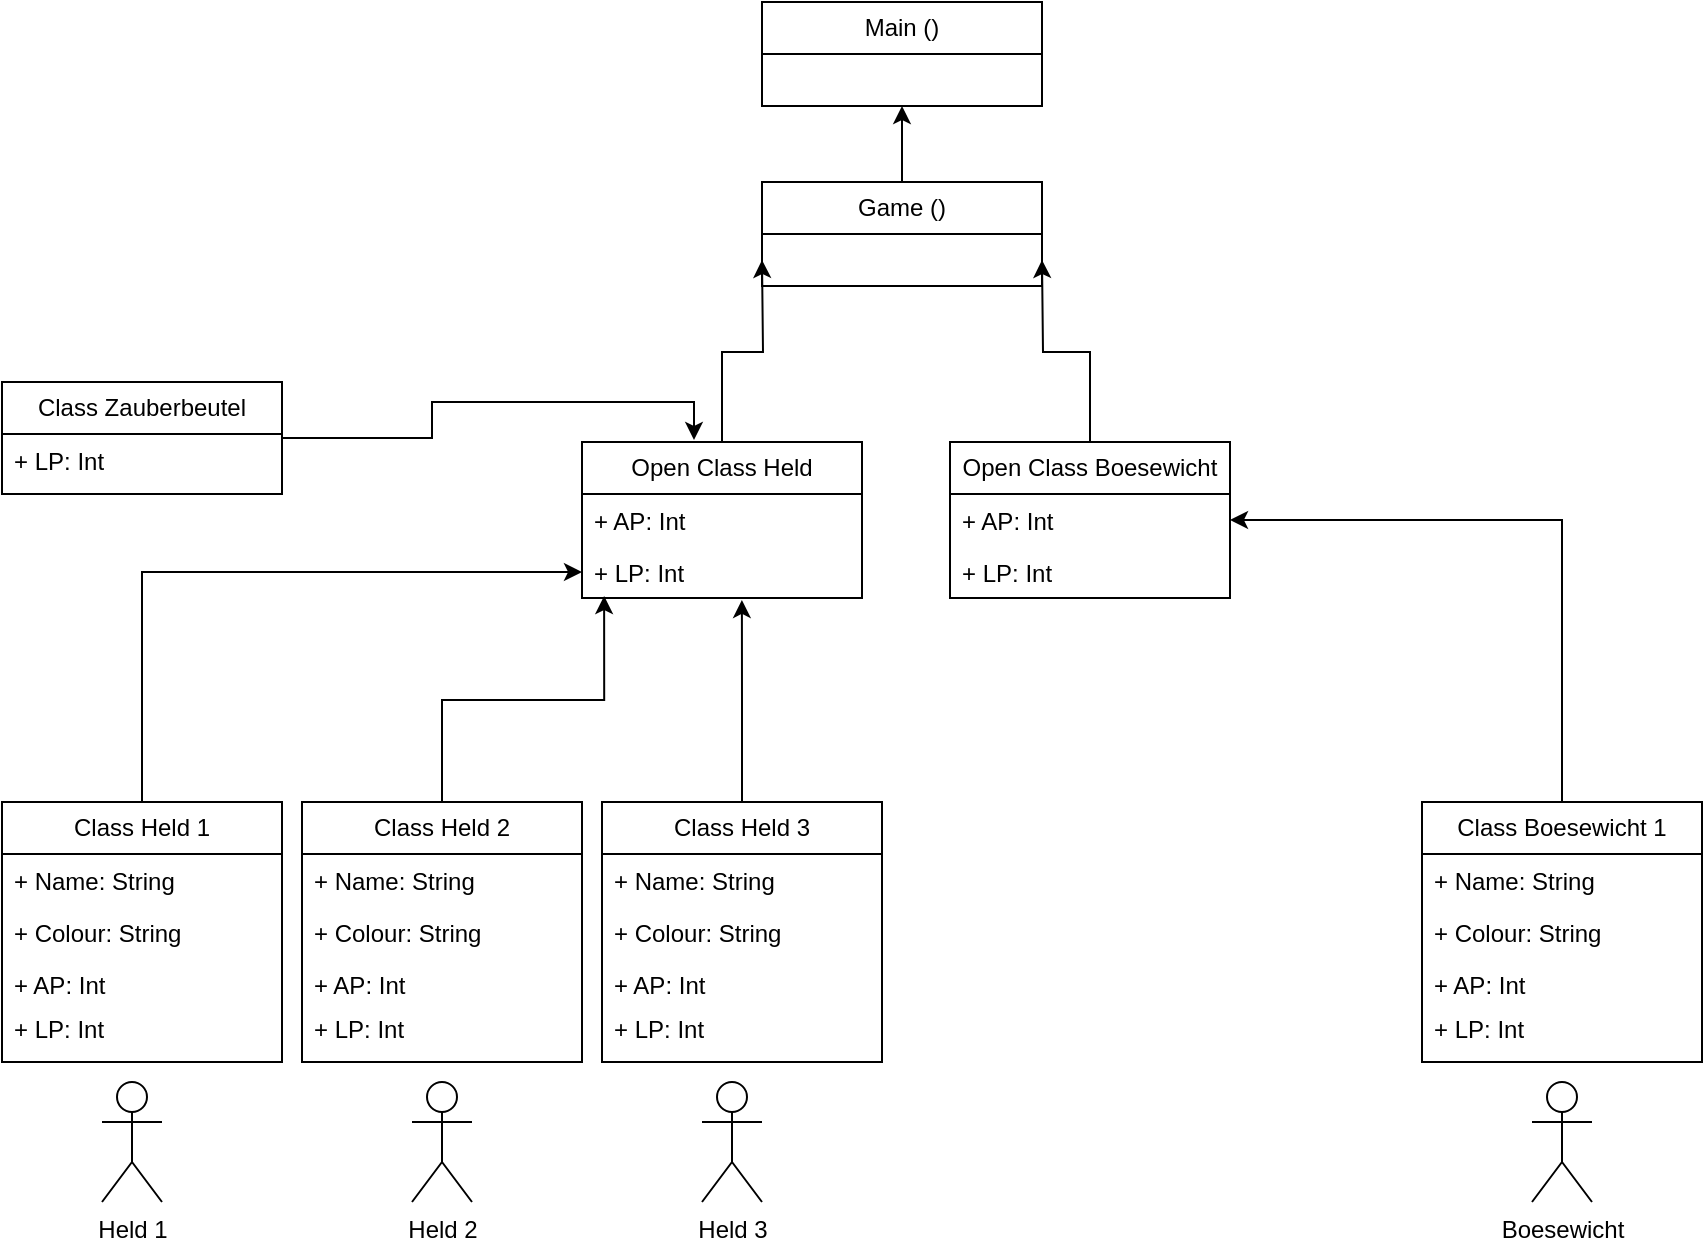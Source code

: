<mxfile version="22.1.18" type="github">
  <diagram name="Seite-1" id="hi-mozhEFsfdNRb4snX-">
    <mxGraphModel dx="2261" dy="1948" grid="1" gridSize="10" guides="1" tooltips="1" connect="1" arrows="1" fold="1" page="1" pageScale="1" pageWidth="827" pageHeight="1169" math="0" shadow="0">
      <root>
        <mxCell id="0" />
        <mxCell id="1" parent="0" />
        <mxCell id="3TbcZ71FcRZCBw5tia4B-2" style="edgeStyle=orthogonalEdgeStyle;rounded=0;orthogonalLoop=1;jettySize=auto;html=1;entryX=0.5;entryY=1;entryDx=0;entryDy=0;" edge="1" parent="1" source="Nl9forcwsKL9aqJHK37t-1" target="3TbcZ71FcRZCBw5tia4B-1">
          <mxGeometry relative="1" as="geometry" />
        </mxCell>
        <mxCell id="Nl9forcwsKL9aqJHK37t-1" value="Game ()" style="swimlane;fontStyle=0;childLayout=stackLayout;horizontal=1;startSize=26;fillColor=none;horizontalStack=0;resizeParent=1;resizeParentMax=0;resizeLast=0;collapsible=1;marginBottom=0;whiteSpace=wrap;html=1;" parent="1" vertex="1">
          <mxGeometry x="320" y="40" width="140" height="52" as="geometry" />
        </mxCell>
        <mxCell id="Nl9forcwsKL9aqJHK37t-45" style="edgeStyle=orthogonalEdgeStyle;rounded=0;orthogonalLoop=1;jettySize=auto;html=1;" parent="1" source="Nl9forcwsKL9aqJHK37t-5" edge="1">
          <mxGeometry relative="1" as="geometry">
            <mxPoint x="320" y="79" as="targetPoint" />
          </mxGeometry>
        </mxCell>
        <mxCell id="Nl9forcwsKL9aqJHK37t-5" value="Open Class Held" style="swimlane;fontStyle=0;childLayout=stackLayout;horizontal=1;startSize=26;fillColor=none;horizontalStack=0;resizeParent=1;resizeParentMax=0;resizeLast=0;collapsible=1;marginBottom=0;whiteSpace=wrap;html=1;" parent="1" vertex="1">
          <mxGeometry x="230" y="170" width="140" height="78" as="geometry" />
        </mxCell>
        <mxCell id="Nl9forcwsKL9aqJHK37t-6" value="+ AP: Int" style="text;strokeColor=none;fillColor=none;align=left;verticalAlign=top;spacingLeft=4;spacingRight=4;overflow=hidden;rotatable=0;points=[[0,0.5],[1,0.5]];portConstraint=eastwest;whiteSpace=wrap;html=1;" parent="Nl9forcwsKL9aqJHK37t-5" vertex="1">
          <mxGeometry y="26" width="140" height="26" as="geometry" />
        </mxCell>
        <mxCell id="Nl9forcwsKL9aqJHK37t-7" value="+ LP: Int" style="text;strokeColor=none;fillColor=none;align=left;verticalAlign=top;spacingLeft=4;spacingRight=4;overflow=hidden;rotatable=0;points=[[0,0.5],[1,0.5]];portConstraint=eastwest;whiteSpace=wrap;html=1;" parent="Nl9forcwsKL9aqJHK37t-5" vertex="1">
          <mxGeometry y="52" width="140" height="26" as="geometry" />
        </mxCell>
        <mxCell id="Nl9forcwsKL9aqJHK37t-46" style="edgeStyle=orthogonalEdgeStyle;rounded=0;orthogonalLoop=1;jettySize=auto;html=1;entryX=1;entryY=0.5;entryDx=0;entryDy=0;" parent="1" source="Nl9forcwsKL9aqJHK37t-9" edge="1">
          <mxGeometry relative="1" as="geometry">
            <mxPoint x="460" y="79" as="targetPoint" />
          </mxGeometry>
        </mxCell>
        <mxCell id="Nl9forcwsKL9aqJHK37t-9" value="Open Class Boesewicht" style="swimlane;fontStyle=0;childLayout=stackLayout;horizontal=1;startSize=26;fillColor=none;horizontalStack=0;resizeParent=1;resizeParentMax=0;resizeLast=0;collapsible=1;marginBottom=0;whiteSpace=wrap;html=1;" parent="1" vertex="1">
          <mxGeometry x="414" y="170" width="140" height="78" as="geometry" />
        </mxCell>
        <mxCell id="Nl9forcwsKL9aqJHK37t-10" value="+ AP: Int" style="text;strokeColor=none;fillColor=none;align=left;verticalAlign=top;spacingLeft=4;spacingRight=4;overflow=hidden;rotatable=0;points=[[0,0.5],[1,0.5]];portConstraint=eastwest;whiteSpace=wrap;html=1;" parent="Nl9forcwsKL9aqJHK37t-9" vertex="1">
          <mxGeometry y="26" width="140" height="26" as="geometry" />
        </mxCell>
        <mxCell id="Nl9forcwsKL9aqJHK37t-11" value="+ LP: Int" style="text;strokeColor=none;fillColor=none;align=left;verticalAlign=top;spacingLeft=4;spacingRight=4;overflow=hidden;rotatable=0;points=[[0,0.5],[1,0.5]];portConstraint=eastwest;whiteSpace=wrap;html=1;" parent="Nl9forcwsKL9aqJHK37t-9" vertex="1">
          <mxGeometry y="52" width="140" height="26" as="geometry" />
        </mxCell>
        <mxCell id="Nl9forcwsKL9aqJHK37t-40" style="edgeStyle=orthogonalEdgeStyle;rounded=0;orthogonalLoop=1;jettySize=auto;html=1;entryX=1;entryY=0.5;entryDx=0;entryDy=0;" parent="1" source="Nl9forcwsKL9aqJHK37t-15" target="Nl9forcwsKL9aqJHK37t-10" edge="1">
          <mxGeometry relative="1" as="geometry" />
        </mxCell>
        <mxCell id="Nl9forcwsKL9aqJHK37t-15" value="Class Boesewicht 1" style="swimlane;fontStyle=0;childLayout=stackLayout;horizontal=1;startSize=26;fillColor=none;horizontalStack=0;resizeParent=1;resizeParentMax=0;resizeLast=0;collapsible=1;marginBottom=0;whiteSpace=wrap;html=1;" parent="1" vertex="1">
          <mxGeometry x="650" y="350" width="140" height="130" as="geometry" />
        </mxCell>
        <mxCell id="Nl9forcwsKL9aqJHK37t-16" value="+ Name: String" style="text;strokeColor=none;fillColor=none;align=left;verticalAlign=top;spacingLeft=4;spacingRight=4;overflow=hidden;rotatable=0;points=[[0,0.5],[1,0.5]];portConstraint=eastwest;whiteSpace=wrap;html=1;" parent="Nl9forcwsKL9aqJHK37t-15" vertex="1">
          <mxGeometry y="26" width="140" height="26" as="geometry" />
        </mxCell>
        <mxCell id="Nl9forcwsKL9aqJHK37t-17" value="+ Colour: String" style="text;strokeColor=none;fillColor=none;align=left;verticalAlign=top;spacingLeft=4;spacingRight=4;overflow=hidden;rotatable=0;points=[[0,0.5],[1,0.5]];portConstraint=eastwest;whiteSpace=wrap;html=1;" parent="Nl9forcwsKL9aqJHK37t-15" vertex="1">
          <mxGeometry y="52" width="140" height="26" as="geometry" />
        </mxCell>
        <mxCell id="Nl9forcwsKL9aqJHK37t-18" value="+ AP: Int" style="text;strokeColor=none;fillColor=none;align=left;verticalAlign=top;spacingLeft=4;spacingRight=4;overflow=hidden;rotatable=0;points=[[0,0.5],[1,0.5]];portConstraint=eastwest;whiteSpace=wrap;html=1;" parent="Nl9forcwsKL9aqJHK37t-15" vertex="1">
          <mxGeometry y="78" width="140" height="22" as="geometry" />
        </mxCell>
        <mxCell id="Nl9forcwsKL9aqJHK37t-19" value="+ LP: Int" style="text;strokeColor=none;fillColor=none;align=left;verticalAlign=top;spacingLeft=4;spacingRight=4;overflow=hidden;rotatable=0;points=[[0,0.5],[1,0.5]];portConstraint=eastwest;whiteSpace=wrap;html=1;" parent="Nl9forcwsKL9aqJHK37t-15" vertex="1">
          <mxGeometry y="100" width="140" height="30" as="geometry" />
        </mxCell>
        <mxCell id="Nl9forcwsKL9aqJHK37t-43" style="edgeStyle=orthogonalEdgeStyle;rounded=0;orthogonalLoop=1;jettySize=auto;html=1;entryX=0;entryY=0.5;entryDx=0;entryDy=0;" parent="1" source="Nl9forcwsKL9aqJHK37t-20" target="Nl9forcwsKL9aqJHK37t-7" edge="1">
          <mxGeometry relative="1" as="geometry" />
        </mxCell>
        <mxCell id="Nl9forcwsKL9aqJHK37t-20" value="Class Held 1" style="swimlane;fontStyle=0;childLayout=stackLayout;horizontal=1;startSize=26;fillColor=none;horizontalStack=0;resizeParent=1;resizeParentMax=0;resizeLast=0;collapsible=1;marginBottom=0;whiteSpace=wrap;html=1;" parent="1" vertex="1">
          <mxGeometry x="-60" y="350" width="140" height="130" as="geometry" />
        </mxCell>
        <mxCell id="Nl9forcwsKL9aqJHK37t-21" value="+ Name: String" style="text;strokeColor=none;fillColor=none;align=left;verticalAlign=top;spacingLeft=4;spacingRight=4;overflow=hidden;rotatable=0;points=[[0,0.5],[1,0.5]];portConstraint=eastwest;whiteSpace=wrap;html=1;" parent="Nl9forcwsKL9aqJHK37t-20" vertex="1">
          <mxGeometry y="26" width="140" height="26" as="geometry" />
        </mxCell>
        <mxCell id="Nl9forcwsKL9aqJHK37t-22" value="+ Colour: String" style="text;strokeColor=none;fillColor=none;align=left;verticalAlign=top;spacingLeft=4;spacingRight=4;overflow=hidden;rotatable=0;points=[[0,0.5],[1,0.5]];portConstraint=eastwest;whiteSpace=wrap;html=1;" parent="Nl9forcwsKL9aqJHK37t-20" vertex="1">
          <mxGeometry y="52" width="140" height="26" as="geometry" />
        </mxCell>
        <mxCell id="Nl9forcwsKL9aqJHK37t-23" value="+ AP: Int" style="text;strokeColor=none;fillColor=none;align=left;verticalAlign=top;spacingLeft=4;spacingRight=4;overflow=hidden;rotatable=0;points=[[0,0.5],[1,0.5]];portConstraint=eastwest;whiteSpace=wrap;html=1;" parent="Nl9forcwsKL9aqJHK37t-20" vertex="1">
          <mxGeometry y="78" width="140" height="22" as="geometry" />
        </mxCell>
        <mxCell id="Nl9forcwsKL9aqJHK37t-24" value="+ LP: Int" style="text;strokeColor=none;fillColor=none;align=left;verticalAlign=top;spacingLeft=4;spacingRight=4;overflow=hidden;rotatable=0;points=[[0,0.5],[1,0.5]];portConstraint=eastwest;whiteSpace=wrap;html=1;" parent="Nl9forcwsKL9aqJHK37t-20" vertex="1">
          <mxGeometry y="100" width="140" height="30" as="geometry" />
        </mxCell>
        <mxCell id="Nl9forcwsKL9aqJHK37t-25" value="Class Held 2" style="swimlane;fontStyle=0;childLayout=stackLayout;horizontal=1;startSize=26;fillColor=none;horizontalStack=0;resizeParent=1;resizeParentMax=0;resizeLast=0;collapsible=1;marginBottom=0;whiteSpace=wrap;html=1;" parent="1" vertex="1">
          <mxGeometry x="90" y="350" width="140" height="130" as="geometry" />
        </mxCell>
        <mxCell id="Nl9forcwsKL9aqJHK37t-26" value="+ Name: String" style="text;strokeColor=none;fillColor=none;align=left;verticalAlign=top;spacingLeft=4;spacingRight=4;overflow=hidden;rotatable=0;points=[[0,0.5],[1,0.5]];portConstraint=eastwest;whiteSpace=wrap;html=1;" parent="Nl9forcwsKL9aqJHK37t-25" vertex="1">
          <mxGeometry y="26" width="140" height="26" as="geometry" />
        </mxCell>
        <mxCell id="Nl9forcwsKL9aqJHK37t-27" value="+ Colour: String" style="text;strokeColor=none;fillColor=none;align=left;verticalAlign=top;spacingLeft=4;spacingRight=4;overflow=hidden;rotatable=0;points=[[0,0.5],[1,0.5]];portConstraint=eastwest;whiteSpace=wrap;html=1;" parent="Nl9forcwsKL9aqJHK37t-25" vertex="1">
          <mxGeometry y="52" width="140" height="26" as="geometry" />
        </mxCell>
        <mxCell id="Nl9forcwsKL9aqJHK37t-28" value="+ AP: Int" style="text;strokeColor=none;fillColor=none;align=left;verticalAlign=top;spacingLeft=4;spacingRight=4;overflow=hidden;rotatable=0;points=[[0,0.5],[1,0.5]];portConstraint=eastwest;whiteSpace=wrap;html=1;" parent="Nl9forcwsKL9aqJHK37t-25" vertex="1">
          <mxGeometry y="78" width="140" height="22" as="geometry" />
        </mxCell>
        <mxCell id="Nl9forcwsKL9aqJHK37t-29" value="+ LP: Int" style="text;strokeColor=none;fillColor=none;align=left;verticalAlign=top;spacingLeft=4;spacingRight=4;overflow=hidden;rotatable=0;points=[[0,0.5],[1,0.5]];portConstraint=eastwest;whiteSpace=wrap;html=1;" parent="Nl9forcwsKL9aqJHK37t-25" vertex="1">
          <mxGeometry y="100" width="140" height="30" as="geometry" />
        </mxCell>
        <mxCell id="Nl9forcwsKL9aqJHK37t-30" value="Class Held 3" style="swimlane;fontStyle=0;childLayout=stackLayout;horizontal=1;startSize=26;fillColor=none;horizontalStack=0;resizeParent=1;resizeParentMax=0;resizeLast=0;collapsible=1;marginBottom=0;whiteSpace=wrap;html=1;" parent="1" vertex="1">
          <mxGeometry x="240" y="350" width="140" height="130" as="geometry" />
        </mxCell>
        <mxCell id="Nl9forcwsKL9aqJHK37t-31" value="+ Name: String" style="text;strokeColor=none;fillColor=none;align=left;verticalAlign=top;spacingLeft=4;spacingRight=4;overflow=hidden;rotatable=0;points=[[0,0.5],[1,0.5]];portConstraint=eastwest;whiteSpace=wrap;html=1;" parent="Nl9forcwsKL9aqJHK37t-30" vertex="1">
          <mxGeometry y="26" width="140" height="26" as="geometry" />
        </mxCell>
        <mxCell id="Nl9forcwsKL9aqJHK37t-32" value="+ Colour: String" style="text;strokeColor=none;fillColor=none;align=left;verticalAlign=top;spacingLeft=4;spacingRight=4;overflow=hidden;rotatable=0;points=[[0,0.5],[1,0.5]];portConstraint=eastwest;whiteSpace=wrap;html=1;" parent="Nl9forcwsKL9aqJHK37t-30" vertex="1">
          <mxGeometry y="52" width="140" height="26" as="geometry" />
        </mxCell>
        <mxCell id="Nl9forcwsKL9aqJHK37t-33" value="+ AP: Int" style="text;strokeColor=none;fillColor=none;align=left;verticalAlign=top;spacingLeft=4;spacingRight=4;overflow=hidden;rotatable=0;points=[[0,0.5],[1,0.5]];portConstraint=eastwest;whiteSpace=wrap;html=1;" parent="Nl9forcwsKL9aqJHK37t-30" vertex="1">
          <mxGeometry y="78" width="140" height="22" as="geometry" />
        </mxCell>
        <mxCell id="Nl9forcwsKL9aqJHK37t-34" value="+ LP: Int" style="text;strokeColor=none;fillColor=none;align=left;verticalAlign=top;spacingLeft=4;spacingRight=4;overflow=hidden;rotatable=0;points=[[0,0.5],[1,0.5]];portConstraint=eastwest;whiteSpace=wrap;html=1;" parent="Nl9forcwsKL9aqJHK37t-30" vertex="1">
          <mxGeometry y="100" width="140" height="30" as="geometry" />
        </mxCell>
        <mxCell id="Nl9forcwsKL9aqJHK37t-35" value="Class Zauberbeutel" style="swimlane;fontStyle=0;childLayout=stackLayout;horizontal=1;startSize=26;fillColor=none;horizontalStack=0;resizeParent=1;resizeParentMax=0;resizeLast=0;collapsible=1;marginBottom=0;whiteSpace=wrap;html=1;" parent="1" vertex="1">
          <mxGeometry x="-60" y="140" width="140" height="56" as="geometry" />
        </mxCell>
        <mxCell id="Nl9forcwsKL9aqJHK37t-39" value="+ LP: Int" style="text;strokeColor=none;fillColor=none;align=left;verticalAlign=top;spacingLeft=4;spacingRight=4;overflow=hidden;rotatable=0;points=[[0,0.5],[1,0.5]];portConstraint=eastwest;whiteSpace=wrap;html=1;" parent="Nl9forcwsKL9aqJHK37t-35" vertex="1">
          <mxGeometry y="26" width="140" height="30" as="geometry" />
        </mxCell>
        <mxCell id="Nl9forcwsKL9aqJHK37t-41" style="edgeStyle=orthogonalEdgeStyle;rounded=0;orthogonalLoop=1;jettySize=auto;html=1;entryX=0.571;entryY=1.038;entryDx=0;entryDy=0;entryPerimeter=0;" parent="1" source="Nl9forcwsKL9aqJHK37t-30" target="Nl9forcwsKL9aqJHK37t-7" edge="1">
          <mxGeometry relative="1" as="geometry" />
        </mxCell>
        <mxCell id="Nl9forcwsKL9aqJHK37t-44" style="edgeStyle=orthogonalEdgeStyle;rounded=0;orthogonalLoop=1;jettySize=auto;html=1;entryX=0.4;entryY=-0.013;entryDx=0;entryDy=0;entryPerimeter=0;" parent="1" source="Nl9forcwsKL9aqJHK37t-35" target="Nl9forcwsKL9aqJHK37t-5" edge="1">
          <mxGeometry relative="1" as="geometry" />
        </mxCell>
        <mxCell id="Nl9forcwsKL9aqJHK37t-47" style="edgeStyle=orthogonalEdgeStyle;rounded=0;orthogonalLoop=1;jettySize=auto;html=1;entryX=0.079;entryY=0.962;entryDx=0;entryDy=0;entryPerimeter=0;" parent="1" source="Nl9forcwsKL9aqJHK37t-25" target="Nl9forcwsKL9aqJHK37t-7" edge="1">
          <mxGeometry relative="1" as="geometry" />
        </mxCell>
        <mxCell id="Nl9forcwsKL9aqJHK37t-49" value="Held 1" style="shape=umlActor;verticalLabelPosition=bottom;verticalAlign=top;html=1;outlineConnect=0;" parent="1" vertex="1">
          <mxGeometry x="-10" y="490" width="30" height="60" as="geometry" />
        </mxCell>
        <mxCell id="Nl9forcwsKL9aqJHK37t-50" value="Held 2" style="shape=umlActor;verticalLabelPosition=bottom;verticalAlign=top;html=1;outlineConnect=0;" parent="1" vertex="1">
          <mxGeometry x="145" y="490" width="30" height="60" as="geometry" />
        </mxCell>
        <mxCell id="Nl9forcwsKL9aqJHK37t-51" value="Held 3" style="shape=umlActor;verticalLabelPosition=bottom;verticalAlign=top;html=1;outlineConnect=0;" parent="1" vertex="1">
          <mxGeometry x="290" y="490" width="30" height="60" as="geometry" />
        </mxCell>
        <mxCell id="Nl9forcwsKL9aqJHK37t-52" value="Boesewicht" style="shape=umlActor;verticalLabelPosition=bottom;verticalAlign=top;html=1;outlineConnect=0;" parent="1" vertex="1">
          <mxGeometry x="705" y="490" width="30" height="60" as="geometry" />
        </mxCell>
        <mxCell id="3TbcZ71FcRZCBw5tia4B-1" value="Main ()" style="swimlane;fontStyle=0;childLayout=stackLayout;horizontal=1;startSize=26;fillColor=none;horizontalStack=0;resizeParent=1;resizeParentMax=0;resizeLast=0;collapsible=1;marginBottom=0;whiteSpace=wrap;html=1;" vertex="1" parent="1">
          <mxGeometry x="320" y="-50" width="140" height="52" as="geometry" />
        </mxCell>
      </root>
    </mxGraphModel>
  </diagram>
</mxfile>

